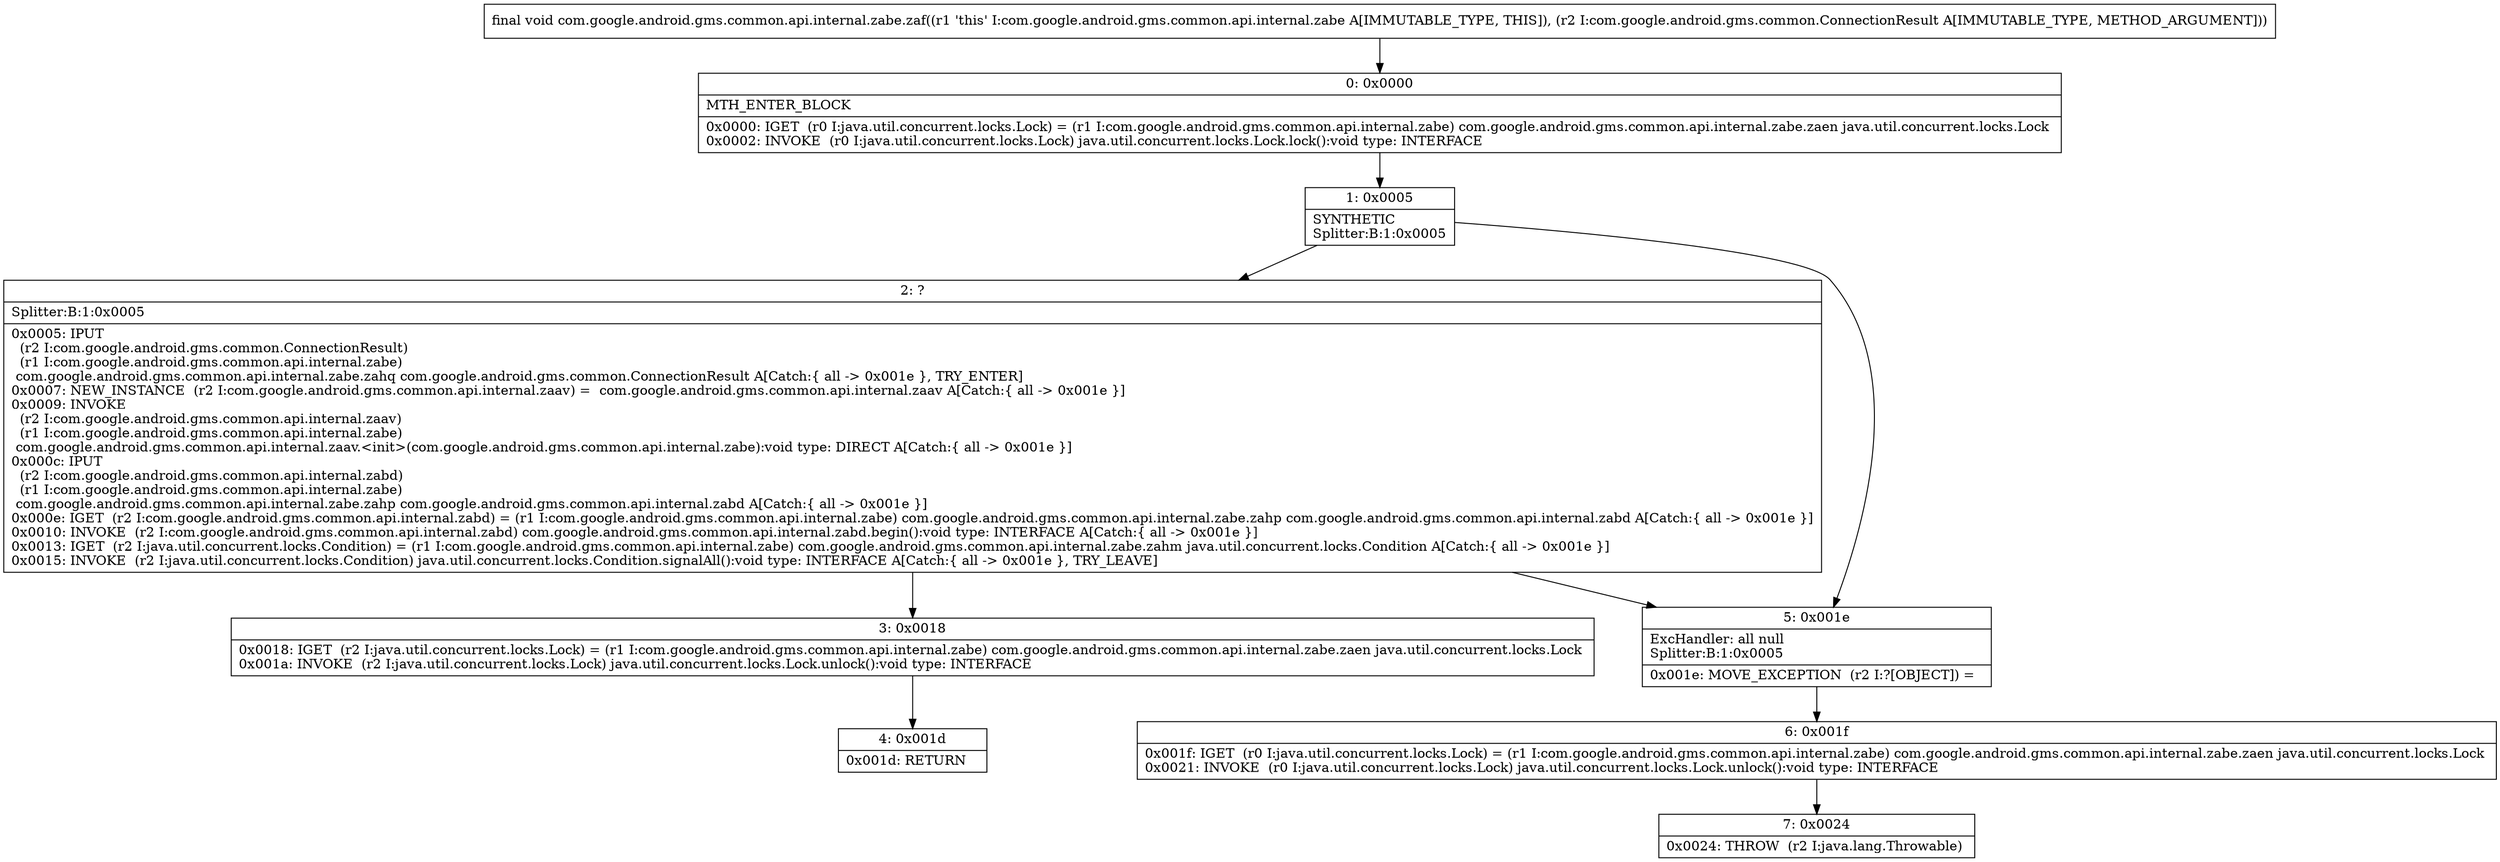 digraph "CFG forcom.google.android.gms.common.api.internal.zabe.zaf(Lcom\/google\/android\/gms\/common\/ConnectionResult;)V" {
Node_0 [shape=record,label="{0\:\ 0x0000|MTH_ENTER_BLOCK\l|0x0000: IGET  (r0 I:java.util.concurrent.locks.Lock) = (r1 I:com.google.android.gms.common.api.internal.zabe) com.google.android.gms.common.api.internal.zabe.zaen java.util.concurrent.locks.Lock \l0x0002: INVOKE  (r0 I:java.util.concurrent.locks.Lock) java.util.concurrent.locks.Lock.lock():void type: INTERFACE \l}"];
Node_1 [shape=record,label="{1\:\ 0x0005|SYNTHETIC\lSplitter:B:1:0x0005\l}"];
Node_2 [shape=record,label="{2\:\ ?|Splitter:B:1:0x0005\l|0x0005: IPUT  \l  (r2 I:com.google.android.gms.common.ConnectionResult)\l  (r1 I:com.google.android.gms.common.api.internal.zabe)\l com.google.android.gms.common.api.internal.zabe.zahq com.google.android.gms.common.ConnectionResult A[Catch:\{ all \-\> 0x001e \}, TRY_ENTER]\l0x0007: NEW_INSTANCE  (r2 I:com.google.android.gms.common.api.internal.zaav) =  com.google.android.gms.common.api.internal.zaav A[Catch:\{ all \-\> 0x001e \}]\l0x0009: INVOKE  \l  (r2 I:com.google.android.gms.common.api.internal.zaav)\l  (r1 I:com.google.android.gms.common.api.internal.zabe)\l com.google.android.gms.common.api.internal.zaav.\<init\>(com.google.android.gms.common.api.internal.zabe):void type: DIRECT A[Catch:\{ all \-\> 0x001e \}]\l0x000c: IPUT  \l  (r2 I:com.google.android.gms.common.api.internal.zabd)\l  (r1 I:com.google.android.gms.common.api.internal.zabe)\l com.google.android.gms.common.api.internal.zabe.zahp com.google.android.gms.common.api.internal.zabd A[Catch:\{ all \-\> 0x001e \}]\l0x000e: IGET  (r2 I:com.google.android.gms.common.api.internal.zabd) = (r1 I:com.google.android.gms.common.api.internal.zabe) com.google.android.gms.common.api.internal.zabe.zahp com.google.android.gms.common.api.internal.zabd A[Catch:\{ all \-\> 0x001e \}]\l0x0010: INVOKE  (r2 I:com.google.android.gms.common.api.internal.zabd) com.google.android.gms.common.api.internal.zabd.begin():void type: INTERFACE A[Catch:\{ all \-\> 0x001e \}]\l0x0013: IGET  (r2 I:java.util.concurrent.locks.Condition) = (r1 I:com.google.android.gms.common.api.internal.zabe) com.google.android.gms.common.api.internal.zabe.zahm java.util.concurrent.locks.Condition A[Catch:\{ all \-\> 0x001e \}]\l0x0015: INVOKE  (r2 I:java.util.concurrent.locks.Condition) java.util.concurrent.locks.Condition.signalAll():void type: INTERFACE A[Catch:\{ all \-\> 0x001e \}, TRY_LEAVE]\l}"];
Node_3 [shape=record,label="{3\:\ 0x0018|0x0018: IGET  (r2 I:java.util.concurrent.locks.Lock) = (r1 I:com.google.android.gms.common.api.internal.zabe) com.google.android.gms.common.api.internal.zabe.zaen java.util.concurrent.locks.Lock \l0x001a: INVOKE  (r2 I:java.util.concurrent.locks.Lock) java.util.concurrent.locks.Lock.unlock():void type: INTERFACE \l}"];
Node_4 [shape=record,label="{4\:\ 0x001d|0x001d: RETURN   \l}"];
Node_5 [shape=record,label="{5\:\ 0x001e|ExcHandler: all null\lSplitter:B:1:0x0005\l|0x001e: MOVE_EXCEPTION  (r2 I:?[OBJECT]) =  \l}"];
Node_6 [shape=record,label="{6\:\ 0x001f|0x001f: IGET  (r0 I:java.util.concurrent.locks.Lock) = (r1 I:com.google.android.gms.common.api.internal.zabe) com.google.android.gms.common.api.internal.zabe.zaen java.util.concurrent.locks.Lock \l0x0021: INVOKE  (r0 I:java.util.concurrent.locks.Lock) java.util.concurrent.locks.Lock.unlock():void type: INTERFACE \l}"];
Node_7 [shape=record,label="{7\:\ 0x0024|0x0024: THROW  (r2 I:java.lang.Throwable) \l}"];
MethodNode[shape=record,label="{final void com.google.android.gms.common.api.internal.zabe.zaf((r1 'this' I:com.google.android.gms.common.api.internal.zabe A[IMMUTABLE_TYPE, THIS]), (r2 I:com.google.android.gms.common.ConnectionResult A[IMMUTABLE_TYPE, METHOD_ARGUMENT])) }"];
MethodNode -> Node_0;
Node_0 -> Node_1;
Node_1 -> Node_2;
Node_1 -> Node_5;
Node_2 -> Node_3;
Node_2 -> Node_5;
Node_3 -> Node_4;
Node_5 -> Node_6;
Node_6 -> Node_7;
}

